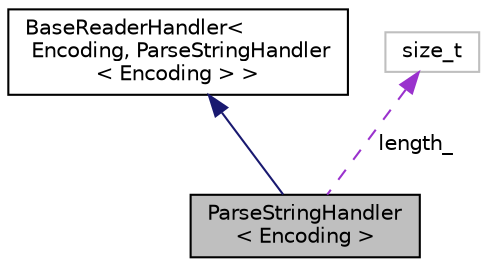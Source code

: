 digraph "ParseStringHandler&lt; Encoding &gt;"
{
  edge [fontname="Helvetica",fontsize="10",labelfontname="Helvetica",labelfontsize="10"];
  node [fontname="Helvetica",fontsize="10",shape=record];
  Node2 [label="ParseStringHandler\l\< Encoding \>",height=0.2,width=0.4,color="black", fillcolor="grey75", style="filled", fontcolor="black"];
  Node3 -> Node2 [dir="back",color="midnightblue",fontsize="10",style="solid",fontname="Helvetica"];
  Node3 [label="BaseReaderHandler\<\l Encoding, ParseStringHandler\l\< Encoding \> \>",height=0.2,width=0.4,color="black", fillcolor="white", style="filled",URL="$structBaseReaderHandler.html"];
  Node4 -> Node2 [dir="back",color="darkorchid3",fontsize="10",style="dashed",label=" length_" ,fontname="Helvetica"];
  Node4 [label="size_t",height=0.2,width=0.4,color="grey75", fillcolor="white", style="filled"];
}
